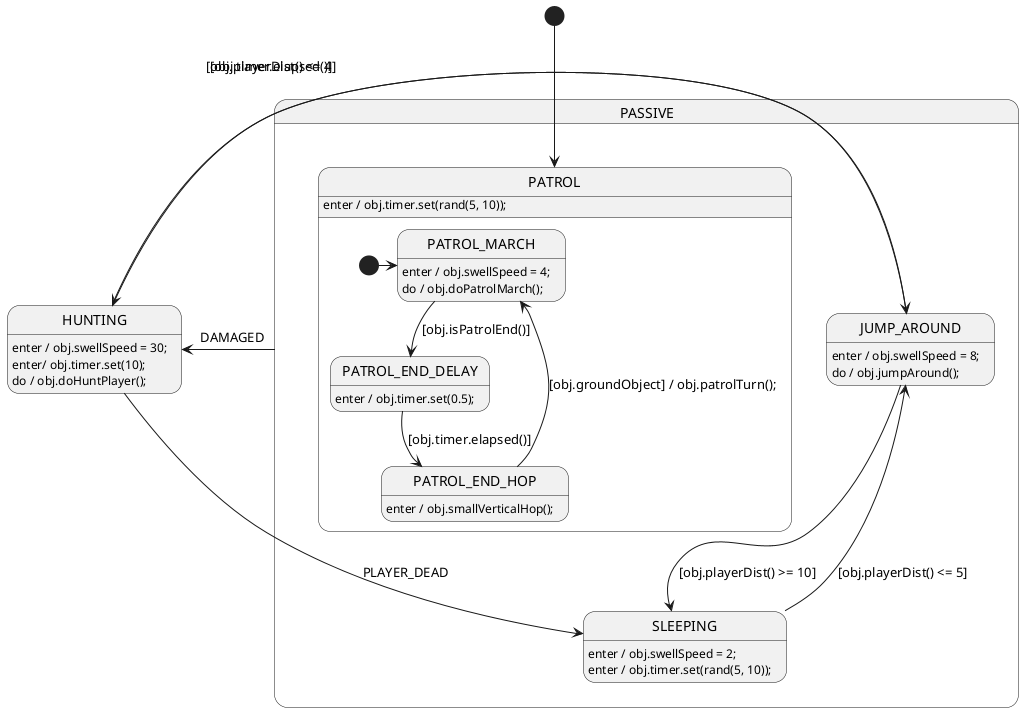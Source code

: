 @startuml Enemy1Sm

' //////////////////////// STATE ORGANIZATION ///////////////////////
' Note: StateSmith treats state names and events as case insensitive.
' More info: https://github.com/StateSmith/StateSmith/wiki/PlantUML

state PASSIVE {
    state SLEEPING

    state PATROL {
        state PATROL_MARCH
        state PATROL_END_DELAY
        state PATROL_END_HOP
        ' state PATROL_END_TURN
        [*] -> PATROL_MARCH
    }

    state JUMP_AROUND
}

state HUNTING

[*] --> PATROL
' [*] -> SLEEPING


' ///////////////////////// STATE HANDLERS /////////////////////////
' Syntax: https://github.com/StateSmith/StateSmith/wiki/Behaviors

PASSIVE --> HUNTING: DAMAGED

SLEEPING: enter / obj.swellSpeed = 2;
SLEEPING: enter / obj.timer.set(rand(5, 10));
' SLEEPING -> PATROL: [obj.timer.elapsed()]
SLEEPING --> JUMP_AROUND: [obj.playerDist() <= 5]

PATROL: enter / obj.timer.set(rand(5, 10));
' PATROL -> SLEEPING: [obj.timer.elapsed()]
PATROL_MARCH: enter / obj.swellSpeed = 4;
PATROL_MARCH: do / obj.doPatrolMarch();
PATROL_MARCH --> PATROL_END_DELAY: [obj.isPatrolEnd()]

PATROL_END_DELAY: enter / obj.timer.set(0.5);
PATROL_END_DELAY --> PATROL_END_HOP: [obj.timer.elapsed()]

PATROL_END_HOP: enter / obj.smallVerticalHop();
PATROL_END_HOP --> PATROL_MARCH: [obj.groundObject] / obj.patrolTurn();

HUNTING --> SLEEPING: PLAYER_DEAD

JUMP_AROUND: enter / obj.swellSpeed = 8;
JUMP_AROUND: do / obj.jumpAround();
JUMP_AROUND --> SLEEPING: [obj.playerDist() >= 10]
JUMP_AROUND -r-> HUNTING: [obj.playerDist() <= 4]

HUNTING: enter / obj.swellSpeed = 30;
HUNTING: enter/ obj.timer.set(10);
HUNTING: do / obj.doHuntPlayer();
HUNTING -l-> JUMP_AROUND: [obj.timer.elapsed()]


' //////////////////////// StateSmith config ////////////////////////
' The below special comment block sets the StateSmith configuration.
' More info: https://github.com/StateSmith/StateSmith/issues/335

/'! $CONFIG : toml
[SmRunnerSettings]
transpilerId = "JavaScript"

[RenderConfig]
AutoExpandedVars = """
    obj: null, // need to set this to instance of Enemy1 before calling start()
    """
'/
@enduml